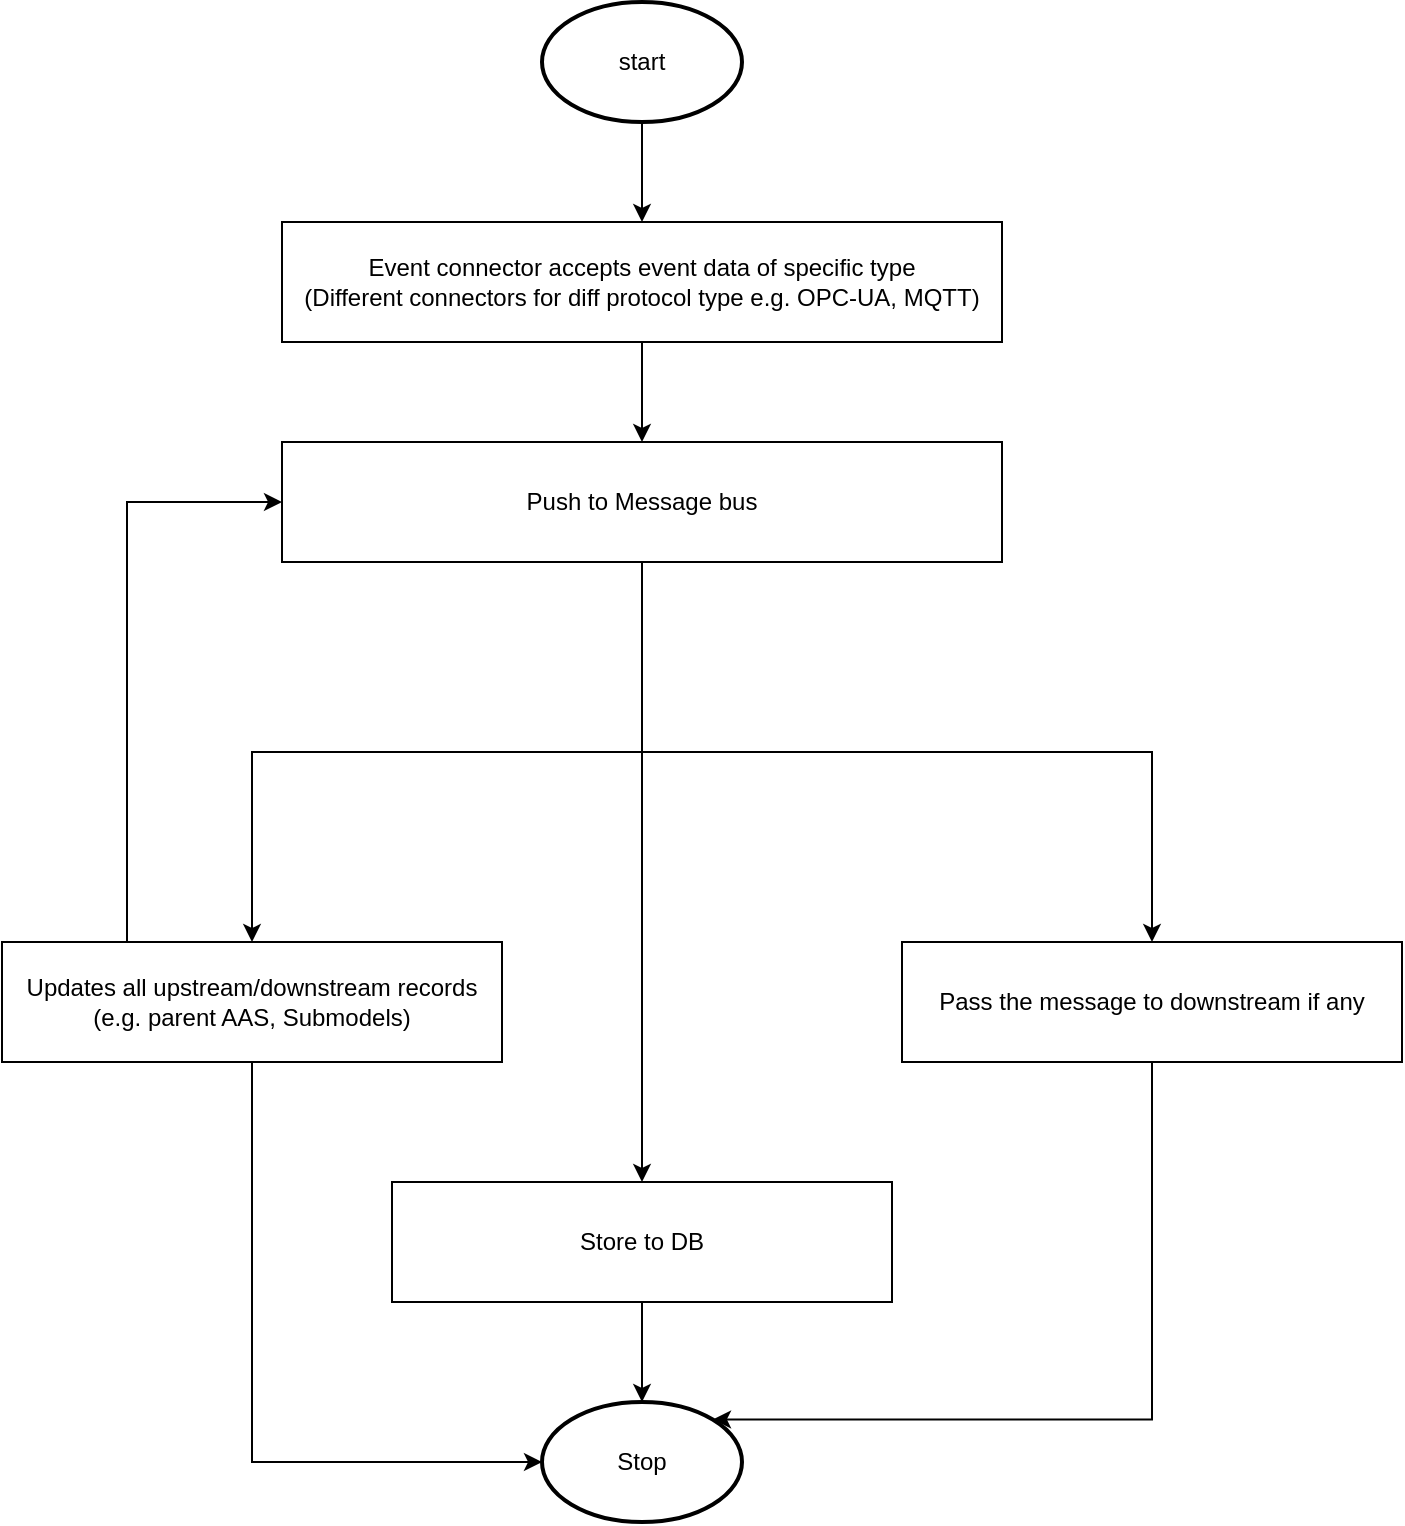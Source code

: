 <mxfile version="13.6.2" type="device"><diagram id="h9585rClojIgVLxEXgwz" name="Page-1"><mxGraphModel dx="1422" dy="822" grid="1" gridSize="10" guides="1" tooltips="1" connect="1" arrows="1" fold="1" page="1" pageScale="1" pageWidth="850" pageHeight="1100" math="0" shadow="0"><root><mxCell id="0"/><mxCell id="1" parent="0"/><mxCell id="KL3lwdAoEW5tyU8ChV97-3" style="edgeStyle=orthogonalEdgeStyle;rounded=0;orthogonalLoop=1;jettySize=auto;html=1;exitX=0.5;exitY=1;exitDx=0;exitDy=0;exitPerimeter=0;entryX=0.5;entryY=0;entryDx=0;entryDy=0;" edge="1" parent="1" source="KL3lwdAoEW5tyU8ChV97-1" target="KL3lwdAoEW5tyU8ChV97-2"><mxGeometry relative="1" as="geometry"/></mxCell><mxCell id="KL3lwdAoEW5tyU8ChV97-1" value="start" style="strokeWidth=2;html=1;shape=mxgraph.flowchart.start_1;whiteSpace=wrap;" vertex="1" parent="1"><mxGeometry x="330" y="10" width="100" height="60" as="geometry"/></mxCell><mxCell id="KL3lwdAoEW5tyU8ChV97-5" style="edgeStyle=orthogonalEdgeStyle;rounded=0;orthogonalLoop=1;jettySize=auto;html=1;exitX=0.5;exitY=1;exitDx=0;exitDy=0;entryX=0.5;entryY=0;entryDx=0;entryDy=0;" edge="1" parent="1" source="KL3lwdAoEW5tyU8ChV97-2" target="KL3lwdAoEW5tyU8ChV97-4"><mxGeometry relative="1" as="geometry"/></mxCell><mxCell id="KL3lwdAoEW5tyU8ChV97-2" value="Event connector accepts event data of specific type&lt;br&gt;(Different connectors for diff protocol type e.g. OPC-UA, MQTT)" style="rounded=0;whiteSpace=wrap;html=1;" vertex="1" parent="1"><mxGeometry x="200" y="120" width="360" height="60" as="geometry"/></mxCell><mxCell id="KL3lwdAoEW5tyU8ChV97-7" style="edgeStyle=orthogonalEdgeStyle;rounded=0;orthogonalLoop=1;jettySize=auto;html=1;exitX=0.5;exitY=1;exitDx=0;exitDy=0;" edge="1" parent="1" source="KL3lwdAoEW5tyU8ChV97-4" target="KL3lwdAoEW5tyU8ChV97-6"><mxGeometry relative="1" as="geometry"/></mxCell><mxCell id="KL3lwdAoEW5tyU8ChV97-10" style="edgeStyle=orthogonalEdgeStyle;rounded=0;orthogonalLoop=1;jettySize=auto;html=1;exitX=0.5;exitY=1;exitDx=0;exitDy=0;entryX=0.5;entryY=0;entryDx=0;entryDy=0;" edge="1" parent="1" source="KL3lwdAoEW5tyU8ChV97-4" target="KL3lwdAoEW5tyU8ChV97-9"><mxGeometry relative="1" as="geometry"/></mxCell><mxCell id="KL3lwdAoEW5tyU8ChV97-11" style="edgeStyle=orthogonalEdgeStyle;rounded=0;orthogonalLoop=1;jettySize=auto;html=1;exitX=0.5;exitY=1;exitDx=0;exitDy=0;" edge="1" parent="1" source="KL3lwdAoEW5tyU8ChV97-4" target="KL3lwdAoEW5tyU8ChV97-8"><mxGeometry relative="1" as="geometry"/></mxCell><mxCell id="KL3lwdAoEW5tyU8ChV97-4" value="Push to Message bus" style="rounded=0;whiteSpace=wrap;html=1;" vertex="1" parent="1"><mxGeometry x="200" y="230" width="360" height="60" as="geometry"/></mxCell><mxCell id="KL3lwdAoEW5tyU8ChV97-15" style="edgeStyle=orthogonalEdgeStyle;rounded=0;orthogonalLoop=1;jettySize=auto;html=1;exitX=0.5;exitY=1;exitDx=0;exitDy=0;" edge="1" parent="1" source="KL3lwdAoEW5tyU8ChV97-6" target="KL3lwdAoEW5tyU8ChV97-14"><mxGeometry relative="1" as="geometry"/></mxCell><mxCell id="KL3lwdAoEW5tyU8ChV97-6" value="Store to DB" style="rounded=0;whiteSpace=wrap;html=1;" vertex="1" parent="1"><mxGeometry x="255" y="600" width="250" height="60" as="geometry"/></mxCell><mxCell id="KL3lwdAoEW5tyU8ChV97-13" style="edgeStyle=orthogonalEdgeStyle;rounded=0;orthogonalLoop=1;jettySize=auto;html=1;exitX=0.25;exitY=0;exitDx=0;exitDy=0;entryX=0;entryY=0.5;entryDx=0;entryDy=0;" edge="1" parent="1" source="KL3lwdAoEW5tyU8ChV97-8" target="KL3lwdAoEW5tyU8ChV97-4"><mxGeometry relative="1" as="geometry"/></mxCell><mxCell id="KL3lwdAoEW5tyU8ChV97-17" style="edgeStyle=orthogonalEdgeStyle;rounded=0;orthogonalLoop=1;jettySize=auto;html=1;exitX=0.5;exitY=1;exitDx=0;exitDy=0;entryX=0;entryY=0.5;entryDx=0;entryDy=0;entryPerimeter=0;" edge="1" parent="1" source="KL3lwdAoEW5tyU8ChV97-8" target="KL3lwdAoEW5tyU8ChV97-14"><mxGeometry relative="1" as="geometry"/></mxCell><mxCell id="KL3lwdAoEW5tyU8ChV97-8" value="Updates all upstream/downstream records&lt;br&gt;(e.g. parent AAS, Submodels)" style="rounded=0;whiteSpace=wrap;html=1;" vertex="1" parent="1"><mxGeometry x="60" y="480" width="250" height="60" as="geometry"/></mxCell><mxCell id="KL3lwdAoEW5tyU8ChV97-16" style="edgeStyle=orthogonalEdgeStyle;rounded=0;orthogonalLoop=1;jettySize=auto;html=1;exitX=0.5;exitY=1;exitDx=0;exitDy=0;entryX=0.855;entryY=0.145;entryDx=0;entryDy=0;entryPerimeter=0;" edge="1" parent="1" source="KL3lwdAoEW5tyU8ChV97-9" target="KL3lwdAoEW5tyU8ChV97-14"><mxGeometry relative="1" as="geometry"><Array as="points"><mxPoint x="635" y="719"/></Array></mxGeometry></mxCell><mxCell id="KL3lwdAoEW5tyU8ChV97-9" value="Pass the message to downstream if any" style="rounded=0;whiteSpace=wrap;html=1;" vertex="1" parent="1"><mxGeometry x="510" y="480" width="250" height="60" as="geometry"/></mxCell><mxCell id="KL3lwdAoEW5tyU8ChV97-14" value="Stop" style="strokeWidth=2;html=1;shape=mxgraph.flowchart.start_1;whiteSpace=wrap;" vertex="1" parent="1"><mxGeometry x="330" y="710" width="100" height="60" as="geometry"/></mxCell></root></mxGraphModel></diagram></mxfile>